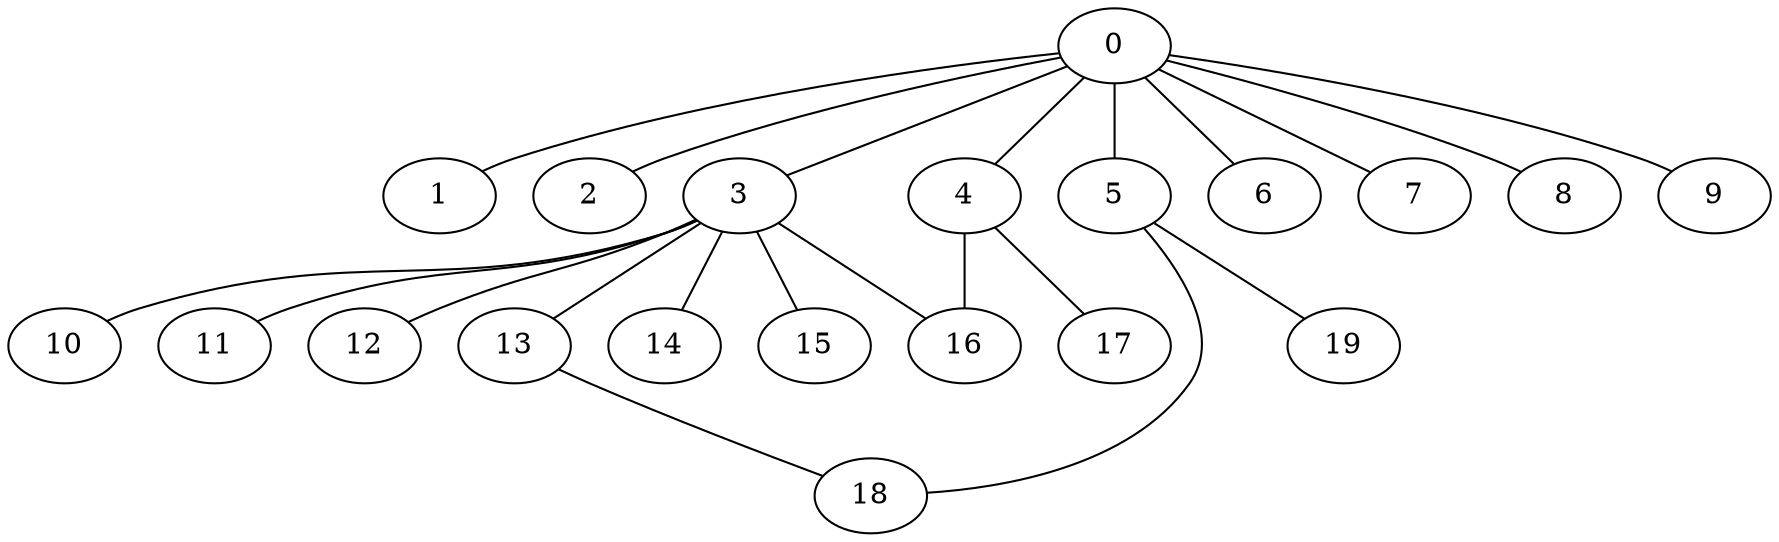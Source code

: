 
graph graphname {
    0 -- 1
0 -- 2
0 -- 3
0 -- 4
0 -- 5
0 -- 6
0 -- 7
0 -- 8
0 -- 9
3 -- 10
3 -- 11
3 -- 12
3 -- 13
3 -- 14
3 -- 15
3 -- 16
4 -- 16
4 -- 17
5 -- 18
5 -- 19
13 -- 18

}
